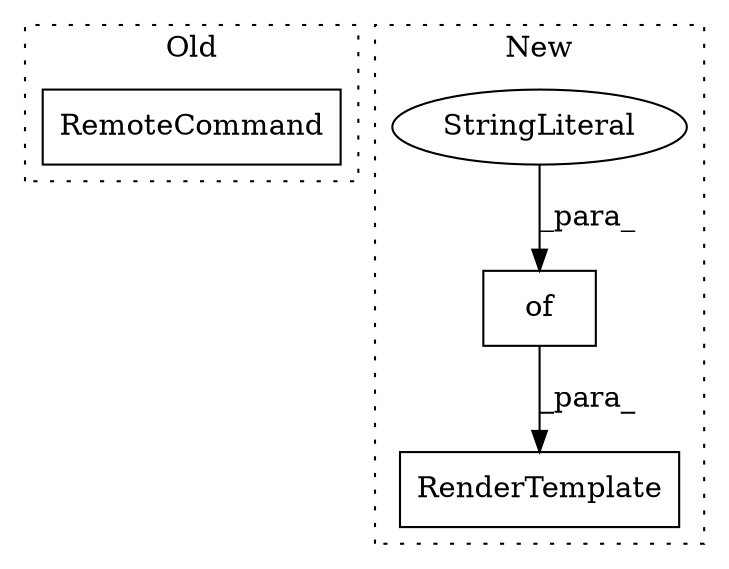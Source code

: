 digraph G {
subgraph cluster0 {
1 [label="RemoteCommand" a="32" s="2886,3030" l="14,2" shape="box"];
label = "Old";
style="dotted";
}
subgraph cluster1 {
2 [label="of" a="32" s="4511,4848" l="3,1" shape="box"];
3 [label="StringLiteral" a="45" s="4554" l="152" shape="ellipse"];
4 [label="RenderTemplate" a="32" s="4422,4849" l="15,1" shape="box"];
label = "New";
style="dotted";
}
2 -> 4 [label="_para_"];
3 -> 2 [label="_para_"];
}